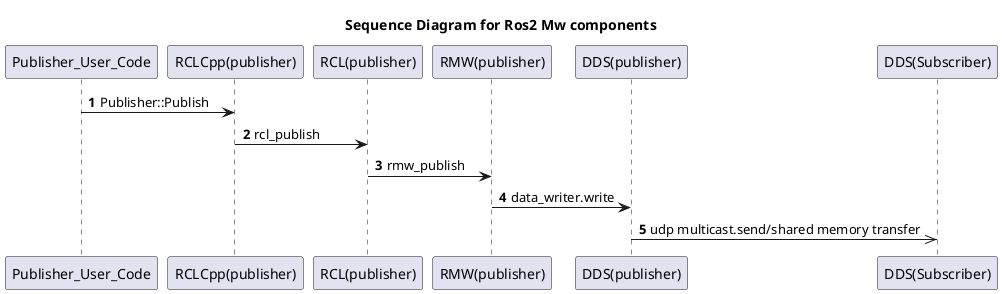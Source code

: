 @startuml
title Sequence Diagram for Ros2 Mw components 
participant Publisher_User_Code 
participant "RCLCpp(publisher)" as rcpp_p
participant "RCL(publisher)" as rcl_p 
participant "RMW(publisher)" as rmw_p
participant "DDS(publisher)" as dds_p
participant "DDS(Subscriber)" as dds_s

autonumber 
Publisher_User_Code->rcpp_p: Publisher::Publish 
rcpp_p->rcl_p: rcl_publish
rcl_p->rmw_p: rmw_publish
rmw_p->dds_p: data_writer.write
dds_p->>dds_s: udp multicast.send/shared memory transfer

@enduml
